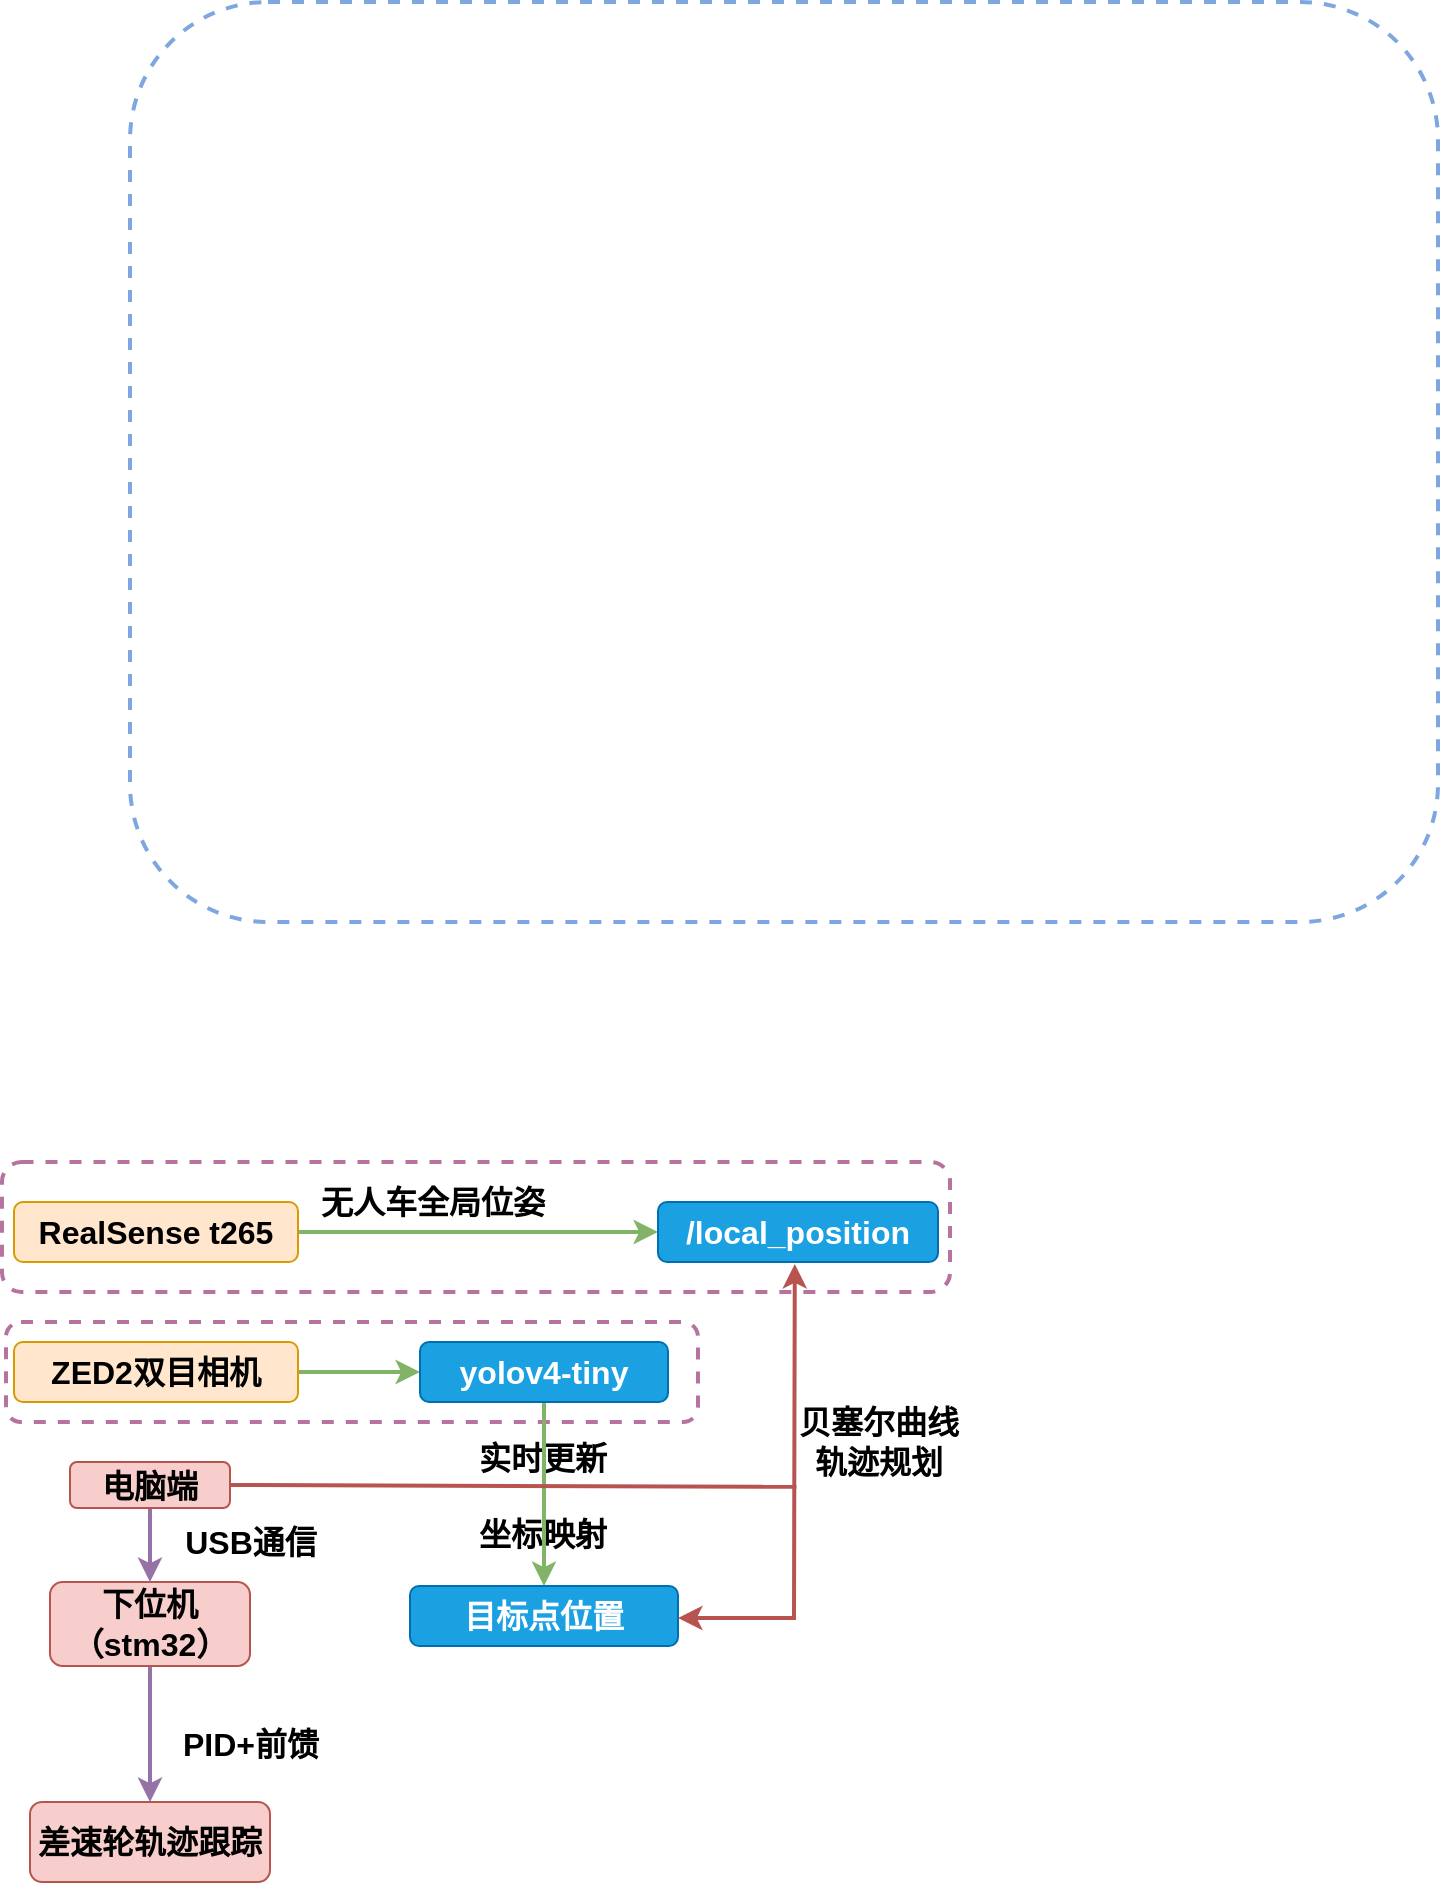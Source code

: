 <mxfile version="17.1.2" type="github">
  <diagram id="fCY6dkZUbpjvrwRvttyK" name="Page-1">
    <mxGraphModel dx="1038" dy="1754" grid="1" gridSize="10" guides="1" tooltips="1" connect="1" arrows="1" fold="1" page="1" pageScale="1" pageWidth="827" pageHeight="1169" math="0" shadow="0">
      <root>
        <mxCell id="0" />
        <mxCell id="1" parent="0" />
        <mxCell id="dyUw3utnPXXKPK0ZKmom-49" value="" style="rounded=1;whiteSpace=wrap;html=1;fontSize=16;fontColor=#FFFFFF;fillColor=none;gradientColor=#ffffff;dashed=1;strokeWidth=2;strokeColor=#7EA6E0;" vertex="1" parent="1">
          <mxGeometry x="80" y="-480" width="654" height="460" as="geometry" />
        </mxCell>
        <mxCell id="dyUw3utnPXXKPK0ZKmom-1" value="" style="rounded=1;whiteSpace=wrap;html=1;fillColor=none;dashed=1;strokeColor=#B5739D;strokeWidth=2;" vertex="1" parent="1">
          <mxGeometry x="16" y="100" width="474" height="65" as="geometry" />
        </mxCell>
        <mxCell id="dyUw3utnPXXKPK0ZKmom-2" value="" style="rounded=1;whiteSpace=wrap;html=1;fillColor=none;dashed=1;strokeColor=#B5739D;strokeWidth=2;" vertex="1" parent="1">
          <mxGeometry x="18" y="180" width="346" height="50" as="geometry" />
        </mxCell>
        <mxCell id="dyUw3utnPXXKPK0ZKmom-6" style="edgeStyle=orthogonalEdgeStyle;rounded=0;orthogonalLoop=1;jettySize=auto;html=1;strokeWidth=2;fillColor=#d5e8d4;strokeColor=#82b366;" edge="1" parent="1" source="dyUw3utnPXXKPK0ZKmom-7" target="dyUw3utnPXXKPK0ZKmom-15">
          <mxGeometry relative="1" as="geometry" />
        </mxCell>
        <mxCell id="dyUw3utnPXXKPK0ZKmom-7" value="&lt;font color=&quot;#000000&quot;&gt;RealSense t265&lt;/font&gt;" style="rounded=1;whiteSpace=wrap;html=1;fontSize=16;fillColor=#ffe6cc;strokeColor=#d79b00;fontStyle=1" vertex="1" parent="1">
          <mxGeometry x="22" y="120" width="142" height="30" as="geometry" />
        </mxCell>
        <mxCell id="dyUw3utnPXXKPK0ZKmom-8" value="" style="edgeStyle=orthogonalEdgeStyle;rounded=0;orthogonalLoop=1;jettySize=auto;html=1;strokeWidth=2;fillColor=#d5e8d4;strokeColor=#82b366;" edge="1" parent="1" source="dyUw3utnPXXKPK0ZKmom-9" target="dyUw3utnPXXKPK0ZKmom-19">
          <mxGeometry relative="1" as="geometry" />
        </mxCell>
        <mxCell id="dyUw3utnPXXKPK0ZKmom-9" value="&lt;font color=&quot;#000000&quot;&gt;ZED2双目相机&lt;/font&gt;" style="rounded=1;whiteSpace=wrap;html=1;fontSize=16;fillColor=#ffe6cc;strokeColor=#d79b00;fontStyle=1" vertex="1" parent="1">
          <mxGeometry x="22" y="190" width="142" height="30" as="geometry" />
        </mxCell>
        <mxCell id="dyUw3utnPXXKPK0ZKmom-14" value="&lt;b&gt;实时更新&lt;br&gt;&lt;br&gt;坐标映射&lt;br&gt;&lt;/b&gt;" style="text;html=1;resizable=0;autosize=1;align=center;verticalAlign=middle;points=[];fillColor=none;strokeColor=none;rounded=0;fontSize=16;" vertex="1" parent="1">
          <mxGeometry x="246" y="237" width="80" height="60" as="geometry" />
        </mxCell>
        <mxCell id="dyUw3utnPXXKPK0ZKmom-15" value="/local_position" style="rounded=1;whiteSpace=wrap;html=1;fillColor=#1ba1e2;strokeColor=#006EAF;horizontal=1;fontSize=16;fontColor=#ffffff;fontStyle=1" vertex="1" parent="1">
          <mxGeometry x="344" y="120" width="140" height="30" as="geometry" />
        </mxCell>
        <mxCell id="dyUw3utnPXXKPK0ZKmom-18" value="" style="edgeStyle=orthogonalEdgeStyle;rounded=0;orthogonalLoop=1;jettySize=auto;html=1;strokeWidth=2;fillColor=#d5e8d4;strokeColor=#82b366;" edge="1" parent="1" source="dyUw3utnPXXKPK0ZKmom-19" target="dyUw3utnPXXKPK0ZKmom-22">
          <mxGeometry relative="1" as="geometry" />
        </mxCell>
        <mxCell id="dyUw3utnPXXKPK0ZKmom-19" value="yolov4-tiny" style="rounded=1;whiteSpace=wrap;html=1;fillColor=#1ba1e2;strokeColor=#006EAF;horizontal=1;fontSize=16;fontColor=#ffffff;fontStyle=1" vertex="1" parent="1">
          <mxGeometry x="225" y="190" width="124" height="30" as="geometry" />
        </mxCell>
        <mxCell id="dyUw3utnPXXKPK0ZKmom-22" value="目标点位置" style="rounded=1;whiteSpace=wrap;html=1;fillColor=#1ba1e2;strokeColor=#006EAF;horizontal=1;fontSize=16;fontColor=#ffffff;fontStyle=1" vertex="1" parent="1">
          <mxGeometry x="220" y="312" width="134" height="30" as="geometry" />
        </mxCell>
        <mxCell id="dyUw3utnPXXKPK0ZKmom-34" value="&lt;b style=&quot;font-size: 16px&quot;&gt;无人车全局位姿&lt;/b&gt;" style="text;html=1;resizable=0;autosize=1;align=center;verticalAlign=middle;points=[];fillColor=none;strokeColor=none;rounded=0;fontSize=16;" vertex="1" parent="1">
          <mxGeometry x="166.21" y="110" width="130" height="20" as="geometry" />
        </mxCell>
        <mxCell id="dyUw3utnPXXKPK0ZKmom-60" value="" style="edgeStyle=orthogonalEdgeStyle;rounded=0;orthogonalLoop=1;jettySize=auto;html=1;strokeWidth=2;fillColor=#e1d5e7;strokeColor=#9673a6;" edge="1" parent="1" source="dyUw3utnPXXKPK0ZKmom-58" target="dyUw3utnPXXKPK0ZKmom-59">
          <mxGeometry relative="1" as="geometry" />
        </mxCell>
        <mxCell id="dyUw3utnPXXKPK0ZKmom-58" value="下位机（stm32）" style="rounded=1;whiteSpace=wrap;html=1;fillColor=#f8cecc;strokeColor=#b85450;horizontal=1;fontSize=16;fontStyle=1" vertex="1" parent="1">
          <mxGeometry x="40" y="310" width="100" height="42" as="geometry" />
        </mxCell>
        <mxCell id="dyUw3utnPXXKPK0ZKmom-59" value="差速轮轨迹跟踪" style="rounded=1;whiteSpace=wrap;html=1;fillColor=#f8cecc;strokeColor=#b85450;horizontal=1;fontSize=16;fontStyle=1" vertex="1" parent="1">
          <mxGeometry x="30" y="420" width="120" height="40" as="geometry" />
        </mxCell>
        <mxCell id="dyUw3utnPXXKPK0ZKmom-61" value="&lt;b style=&quot;font-size: 16px&quot;&gt;PID+前馈&lt;/b&gt;" style="text;html=1;resizable=0;autosize=1;align=center;verticalAlign=middle;points=[];fillColor=none;strokeColor=none;rounded=0;fontSize=16;" vertex="1" parent="1">
          <mxGeometry x="100" y="381" width="80" height="20" as="geometry" />
        </mxCell>
        <mxCell id="dyUw3utnPXXKPK0ZKmom-63" value="" style="endArrow=classic;startArrow=classic;html=1;rounded=0;strokeWidth=2;entryX=0.579;entryY=1.02;entryDx=0;entryDy=0;entryPerimeter=0;fillColor=#f8cecc;strokeColor=#b85450;exitX=1;exitY=0.5;exitDx=0;exitDy=0;" edge="1" parent="1">
          <mxGeometry width="50" height="50" relative="1" as="geometry">
            <mxPoint x="354" y="328" as="sourcePoint" />
            <mxPoint x="412.4" y="151.0" as="targetPoint" />
            <Array as="points">
              <mxPoint x="412" y="328" />
            </Array>
          </mxGeometry>
        </mxCell>
        <mxCell id="dyUw3utnPXXKPK0ZKmom-65" value="&lt;b style=&quot;font-size: 16px&quot;&gt;贝塞尔曲线&lt;br&gt;轨迹规划&lt;br&gt;&lt;/b&gt;" style="text;html=1;resizable=0;autosize=1;align=center;verticalAlign=middle;points=[];fillColor=none;strokeColor=none;rounded=0;fontSize=16;" vertex="1" parent="1">
          <mxGeometry x="404" y="220" width="100" height="40" as="geometry" />
        </mxCell>
        <mxCell id="dyUw3utnPXXKPK0ZKmom-68" value="" style="edgeStyle=orthogonalEdgeStyle;rounded=0;orthogonalLoop=1;jettySize=auto;html=1;strokeWidth=2;fillColor=#e1d5e7;strokeColor=#9673a6;" edge="1" parent="1" source="dyUw3utnPXXKPK0ZKmom-67">
          <mxGeometry relative="1" as="geometry">
            <mxPoint x="90" y="310" as="targetPoint" />
          </mxGeometry>
        </mxCell>
        <mxCell id="dyUw3utnPXXKPK0ZKmom-67" value="电脑端" style="rounded=1;whiteSpace=wrap;html=1;fillColor=#f8cecc;strokeColor=#b85450;horizontal=1;fontSize=16;fontStyle=1" vertex="1" parent="1">
          <mxGeometry x="50" y="250" width="80" height="23" as="geometry" />
        </mxCell>
        <mxCell id="dyUw3utnPXXKPK0ZKmom-69" value="&lt;b style=&quot;font-size: 16px&quot;&gt;USB通信&lt;/b&gt;" style="text;html=1;resizable=0;autosize=1;align=center;verticalAlign=middle;points=[];fillColor=none;strokeColor=none;rounded=0;fontSize=16;" vertex="1" parent="1">
          <mxGeometry x="100" y="280" width="80" height="20" as="geometry" />
        </mxCell>
        <mxCell id="dyUw3utnPXXKPK0ZKmom-70" value="" style="endArrow=none;html=1;rounded=0;strokeWidth=2;exitX=1;exitY=0.5;exitDx=0;exitDy=0;entryX=0.092;entryY=1.06;entryDx=0;entryDy=0;entryPerimeter=0;fillColor=#f8cecc;strokeColor=#b85450;" edge="1" parent="1" source="dyUw3utnPXXKPK0ZKmom-67" target="dyUw3utnPXXKPK0ZKmom-65">
          <mxGeometry width="50" height="50" relative="1" as="geometry">
            <mxPoint x="380" y="360" as="sourcePoint" />
            <mxPoint x="410" y="270" as="targetPoint" />
          </mxGeometry>
        </mxCell>
      </root>
    </mxGraphModel>
  </diagram>
</mxfile>
